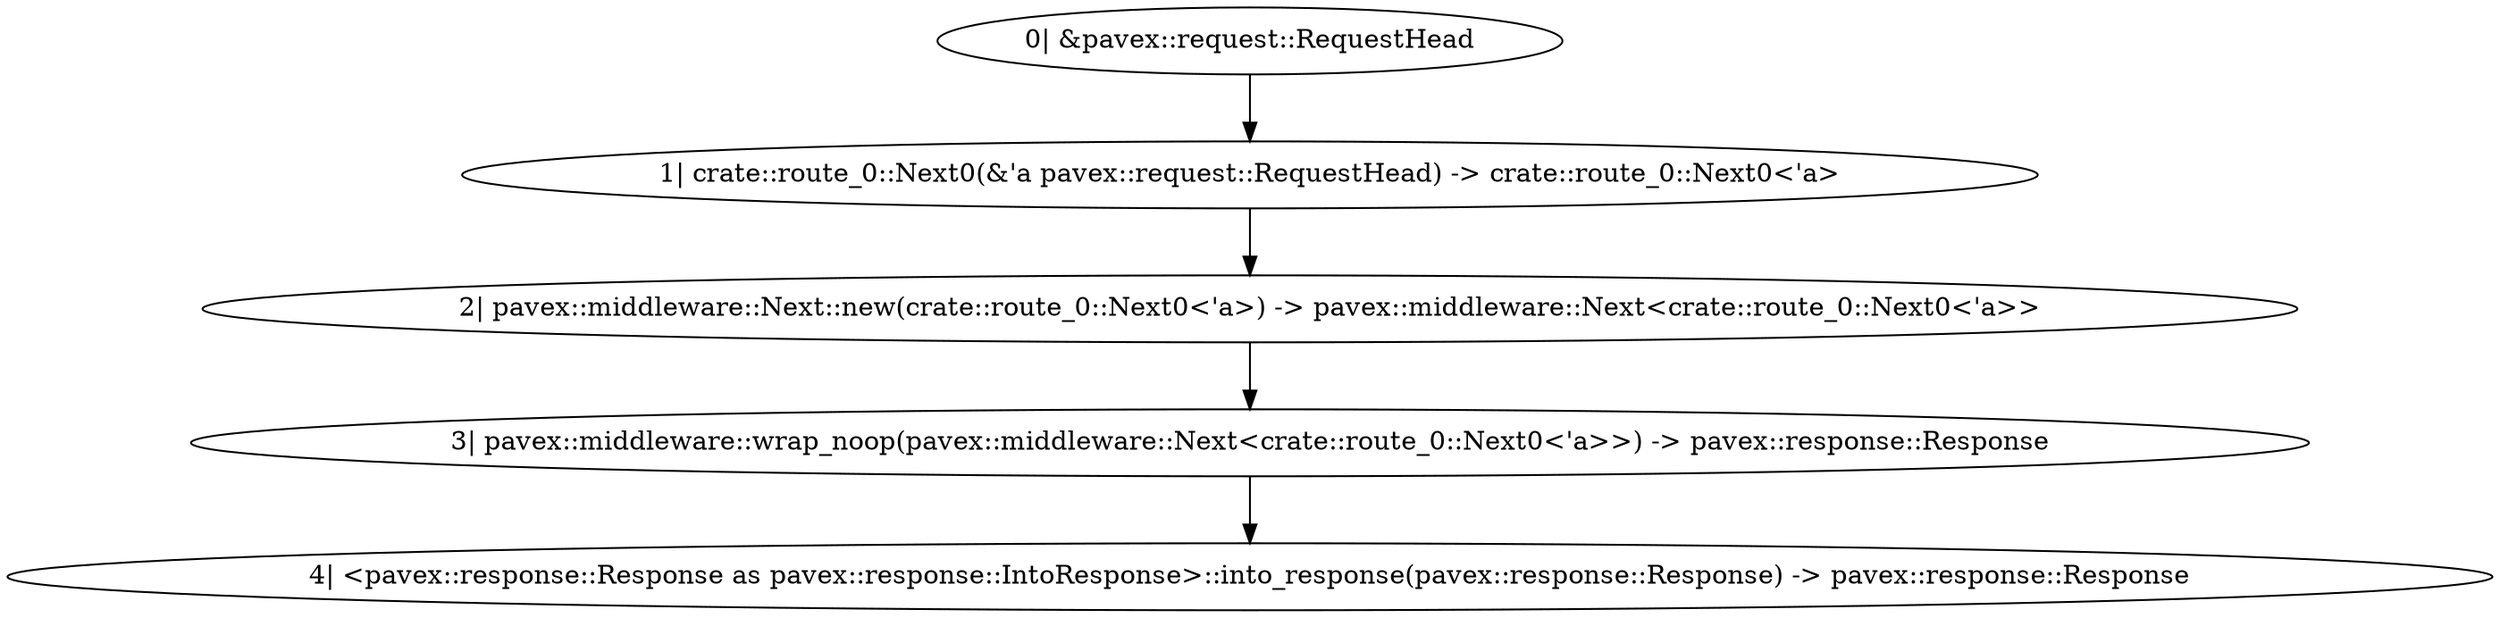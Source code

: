 digraph "* * - 0" {
    0 [ label = "3| pavex::middleware::wrap_noop(pavex::middleware::Next<crate::route_0::Next0<'a>>) -> pavex::response::Response"]
    1 [ label = "2| pavex::middleware::Next::new(crate::route_0::Next0<'a>) -> pavex::middleware::Next<crate::route_0::Next0<'a>>"]
    2 [ label = "1| crate::route_0::Next0(&'a pavex::request::RequestHead) -> crate::route_0::Next0<'a>"]
    4 [ label = "4| <pavex::response::Response as pavex::response::IntoResponse>::into_response(pavex::response::Response) -> pavex::response::Response"]
    5 [ label = "0| &pavex::request::RequestHead"]
    1 -> 0 [ ]
    2 -> 1 [ ]
    0 -> 4 [ ]
    5 -> 2 [ ]
}

digraph "* * - 1" {
    0 [ label = "1| app::root_fallback(&pavex::request::RequestHead) -> pavex::response::Response"]
    2 [ label = "2| <pavex::response::Response as pavex::response::IntoResponse>::into_response(pavex::response::Response) -> pavex::response::Response"]
    3 [ label = "0| &pavex::request::RequestHead"]
    0 -> 2 [ ]
    3 -> 0 [ ]
}

digraph "GET / [for {*any}.{sub}.company.com] - 0" {
    0 [ label = "2| pavex::middleware::wrap_noop(pavex::middleware::Next<crate::route_1::Next0>) -> pavex::response::Response"]
    1 [ label = "1| pavex::middleware::Next::new(crate::route_1::Next0) -> pavex::middleware::Next<crate::route_1::Next0>"]
    2 [ label = "0| crate::route_1::Next0() -> crate::route_1::Next0"]
    3 [ label = "3| <pavex::response::Response as pavex::response::IntoResponse>::into_response(pavex::response::Response) -> pavex::response::Response"]
    1 -> 0 [ ]
    2 -> 1 [ ]
    0 -> 3 [ ]
}

digraph "GET / [for {*any}.{sub}.company.com] - 1" {
    0 [ label = "0| app::base_any() -> pavex::response::Response"]
    1 [ label = "1| <pavex::response::Response as pavex::response::IntoResponse>::into_response(pavex::response::Response) -> pavex::response::Response"]
    0 -> 1 [ ]
}

digraph "GET / [for {sub}.company.com] - 0" {
    0 [ label = "2| pavex::middleware::wrap_noop(pavex::middleware::Next<crate::route_2::Next0>) -> pavex::response::Response"]
    1 [ label = "1| pavex::middleware::Next::new(crate::route_2::Next0) -> pavex::middleware::Next<crate::route_2::Next0>"]
    2 [ label = "0| crate::route_2::Next0() -> crate::route_2::Next0"]
    3 [ label = "3| <pavex::response::Response as pavex::response::IntoResponse>::into_response(pavex::response::Response) -> pavex::response::Response"]
    1 -> 0 [ ]
    2 -> 1 [ ]
    0 -> 3 [ ]
}

digraph "GET / [for {sub}.company.com] - 1" {
    0 [ label = "0| app::base_sub() -> pavex::response::Response"]
    1 [ label = "1| <pavex::response::Response as pavex::response::IntoResponse>::into_response(pavex::response::Response) -> pavex::response::Response"]
    0 -> 1 [ ]
}

digraph "* * [for ops.company.com] - 0" {
    0 [ label = "2| pavex::middleware::wrap_noop(pavex::middleware::Next<crate::route_3::Next0>) -> pavex::response::Response"]
    1 [ label = "1| pavex::middleware::Next::new(crate::route_3::Next0) -> pavex::middleware::Next<crate::route_3::Next0>"]
    2 [ label = "0| crate::route_3::Next0() -> crate::route_3::Next0"]
    3 [ label = "3| <pavex::response::Response as pavex::response::IntoResponse>::into_response(pavex::response::Response) -> pavex::response::Response"]
    1 -> 0 [ ]
    2 -> 1 [ ]
    0 -> 3 [ ]
}

digraph "* * [for ops.company.com] - 1" {
    0 [ label = "0| app::ops_fallback() -> pavex::response::Response"]
    1 [ label = "1| <pavex::response::Response as pavex::response::IntoResponse>::into_response(pavex::response::Response) -> pavex::response::Response"]
    0 -> 1 [ ]
}

digraph "GET / [for company.com] - 0" {
    0 [ label = "2| pavex::middleware::wrap_noop(pavex::middleware::Next<crate::route_4::Next0>) -> pavex::response::Response"]
    1 [ label = "1| pavex::middleware::Next::new(crate::route_4::Next0) -> pavex::middleware::Next<crate::route_4::Next0>"]
    2 [ label = "0| crate::route_4::Next0() -> crate::route_4::Next0"]
    3 [ label = "3| <pavex::response::Response as pavex::response::IntoResponse>::into_response(pavex::response::Response) -> pavex::response::Response"]
    1 -> 0 [ ]
    2 -> 1 [ ]
    0 -> 3 [ ]
}

digraph "GET / [for company.com] - 1" {
    0 [ label = "0| app::base_root() -> pavex::response::Response"]
    1 [ label = "1| <pavex::response::Response as pavex::response::IntoResponse>::into_response(pavex::response::Response) -> pavex::response::Response"]
    0 -> 1 [ ]
}

digraph "GET /login [for company.com] - 0" {
    0 [ label = "2| pavex::middleware::wrap_noop(pavex::middleware::Next<crate::route_5::Next0>) -> pavex::response::Response"]
    1 [ label = "1| pavex::middleware::Next::new(crate::route_5::Next0) -> pavex::middleware::Next<crate::route_5::Next0>"]
    2 [ label = "0| crate::route_5::Next0() -> crate::route_5::Next0"]
    3 [ label = "3| <pavex::response::Response as pavex::response::IntoResponse>::into_response(pavex::response::Response) -> pavex::response::Response"]
    1 -> 0 [ ]
    2 -> 1 [ ]
    0 -> 3 [ ]
}

digraph "GET /login [for company.com] - 1" {
    0 [ label = "0| app::base_login() -> pavex::response::Response"]
    1 [ label = "1| <pavex::response::Response as pavex::response::IntoResponse>::into_response(pavex::response::Response) -> pavex::response::Response"]
    0 -> 1 [ ]
}

digraph "GET / [for admin.company.com] - 0" {
    0 [ label = "2| pavex::middleware::wrap_noop(pavex::middleware::Next<crate::route_6::Next0>) -> pavex::response::Response"]
    1 [ label = "1| pavex::middleware::Next::new(crate::route_6::Next0) -> pavex::middleware::Next<crate::route_6::Next0>"]
    2 [ label = "0| crate::route_6::Next0() -> crate::route_6::Next0"]
    3 [ label = "3| <pavex::response::Response as pavex::response::IntoResponse>::into_response(pavex::response::Response) -> pavex::response::Response"]
    1 -> 0 [ ]
    2 -> 1 [ ]
    0 -> 3 [ ]
}

digraph "GET / [for admin.company.com] - 1" {
    0 [ label = "0| app::admin_root() -> pavex::response::Response"]
    1 [ label = "1| <pavex::response::Response as pavex::response::IntoResponse>::into_response(pavex::response::Response) -> pavex::response::Response"]
    0 -> 1 [ ]
}

digraph "* * [for admin.company.com] - 0" {
    0 [ label = "2| pavex::middleware::wrap_noop(pavex::middleware::Next<crate::route_7::Next0>) -> pavex::response::Response"]
    1 [ label = "1| pavex::middleware::Next::new(crate::route_7::Next0) -> pavex::middleware::Next<crate::route_7::Next0>"]
    2 [ label = "0| crate::route_7::Next0() -> crate::route_7::Next0"]
    3 [ label = "3| <pavex::response::Response as pavex::response::IntoResponse>::into_response(pavex::response::Response) -> pavex::response::Response"]
    1 -> 0 [ ]
    2 -> 1 [ ]
    0 -> 3 [ ]
}

digraph "* * [for admin.company.com] - 1" {
    0 [ label = "0| app::admin_fallback() -> pavex::response::Response"]
    1 [ label = "1| <pavex::response::Response as pavex::response::IntoResponse>::into_response(pavex::response::Response) -> pavex::response::Response"]
    0 -> 1 [ ]
}

digraph app_state {
    0 [ label = "0| crate::ApplicationState() -> crate::ApplicationState"]
}